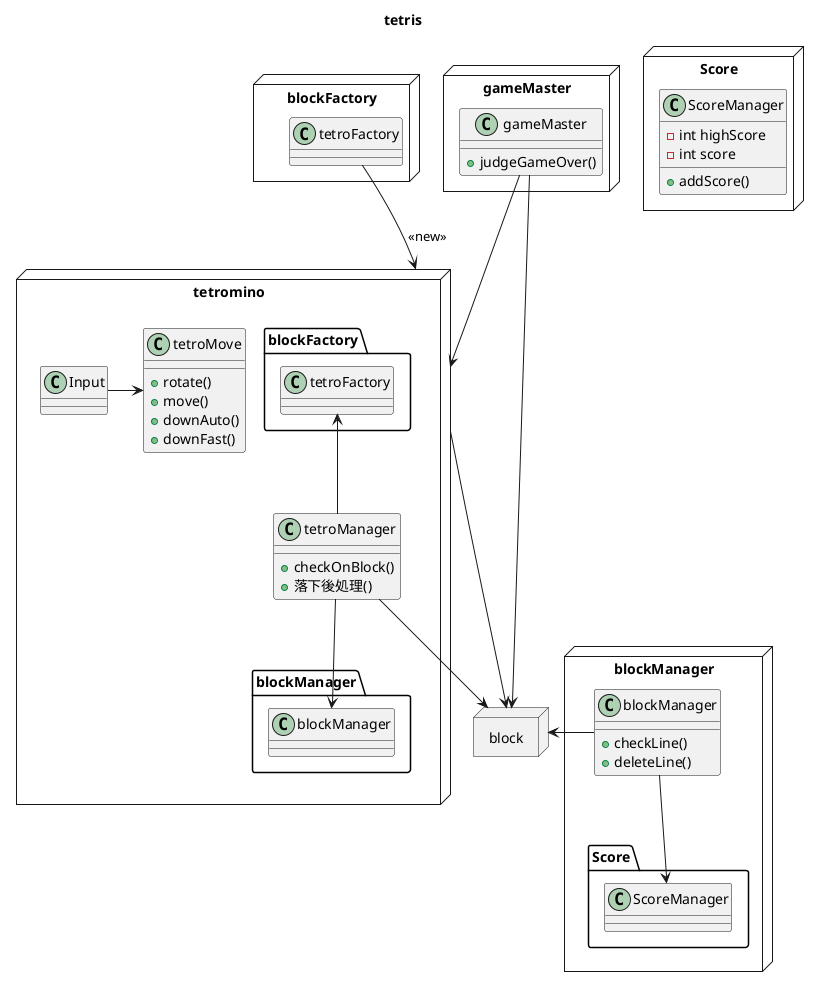 @startuml
title tetris

package block <<Node>>{
}
package tetromino <<Node>>{

    class tetroMove{
        +rotate()
        +move()
        +downAuto()
        +downFast()
    }

    class tetroManager{
        +checkOnBlock()
        +落下後処理()
    }
    tetroManager --> blockManager.blockManager
    tetroManager --> block
    tetroManager --u> blockFactory.tetroFactory

    class Input{
    }
    Input -> tetroMove

}
tetromino --> block

package blockFactory <<Node>>{
    class tetroFactory
    tetroFactory --> tetromino : <<new>>
}

package blockManager <<Node>>{
    class blockManager{
        +checkLine()
        +deleteLine()
    }
    blockManager --> Score.ScoreManager
    blockManager -l> block
}

package gameMaster <<Node>>{
    class gameMaster{
        +judgeGameOver()
    }
    gameMaster --> block
    gameMaster --> tetromino
}

package Score <<Node>>{
    class ScoreManager{
        -int highScore
        -int score
        +addScore()
    }
}
@enduml